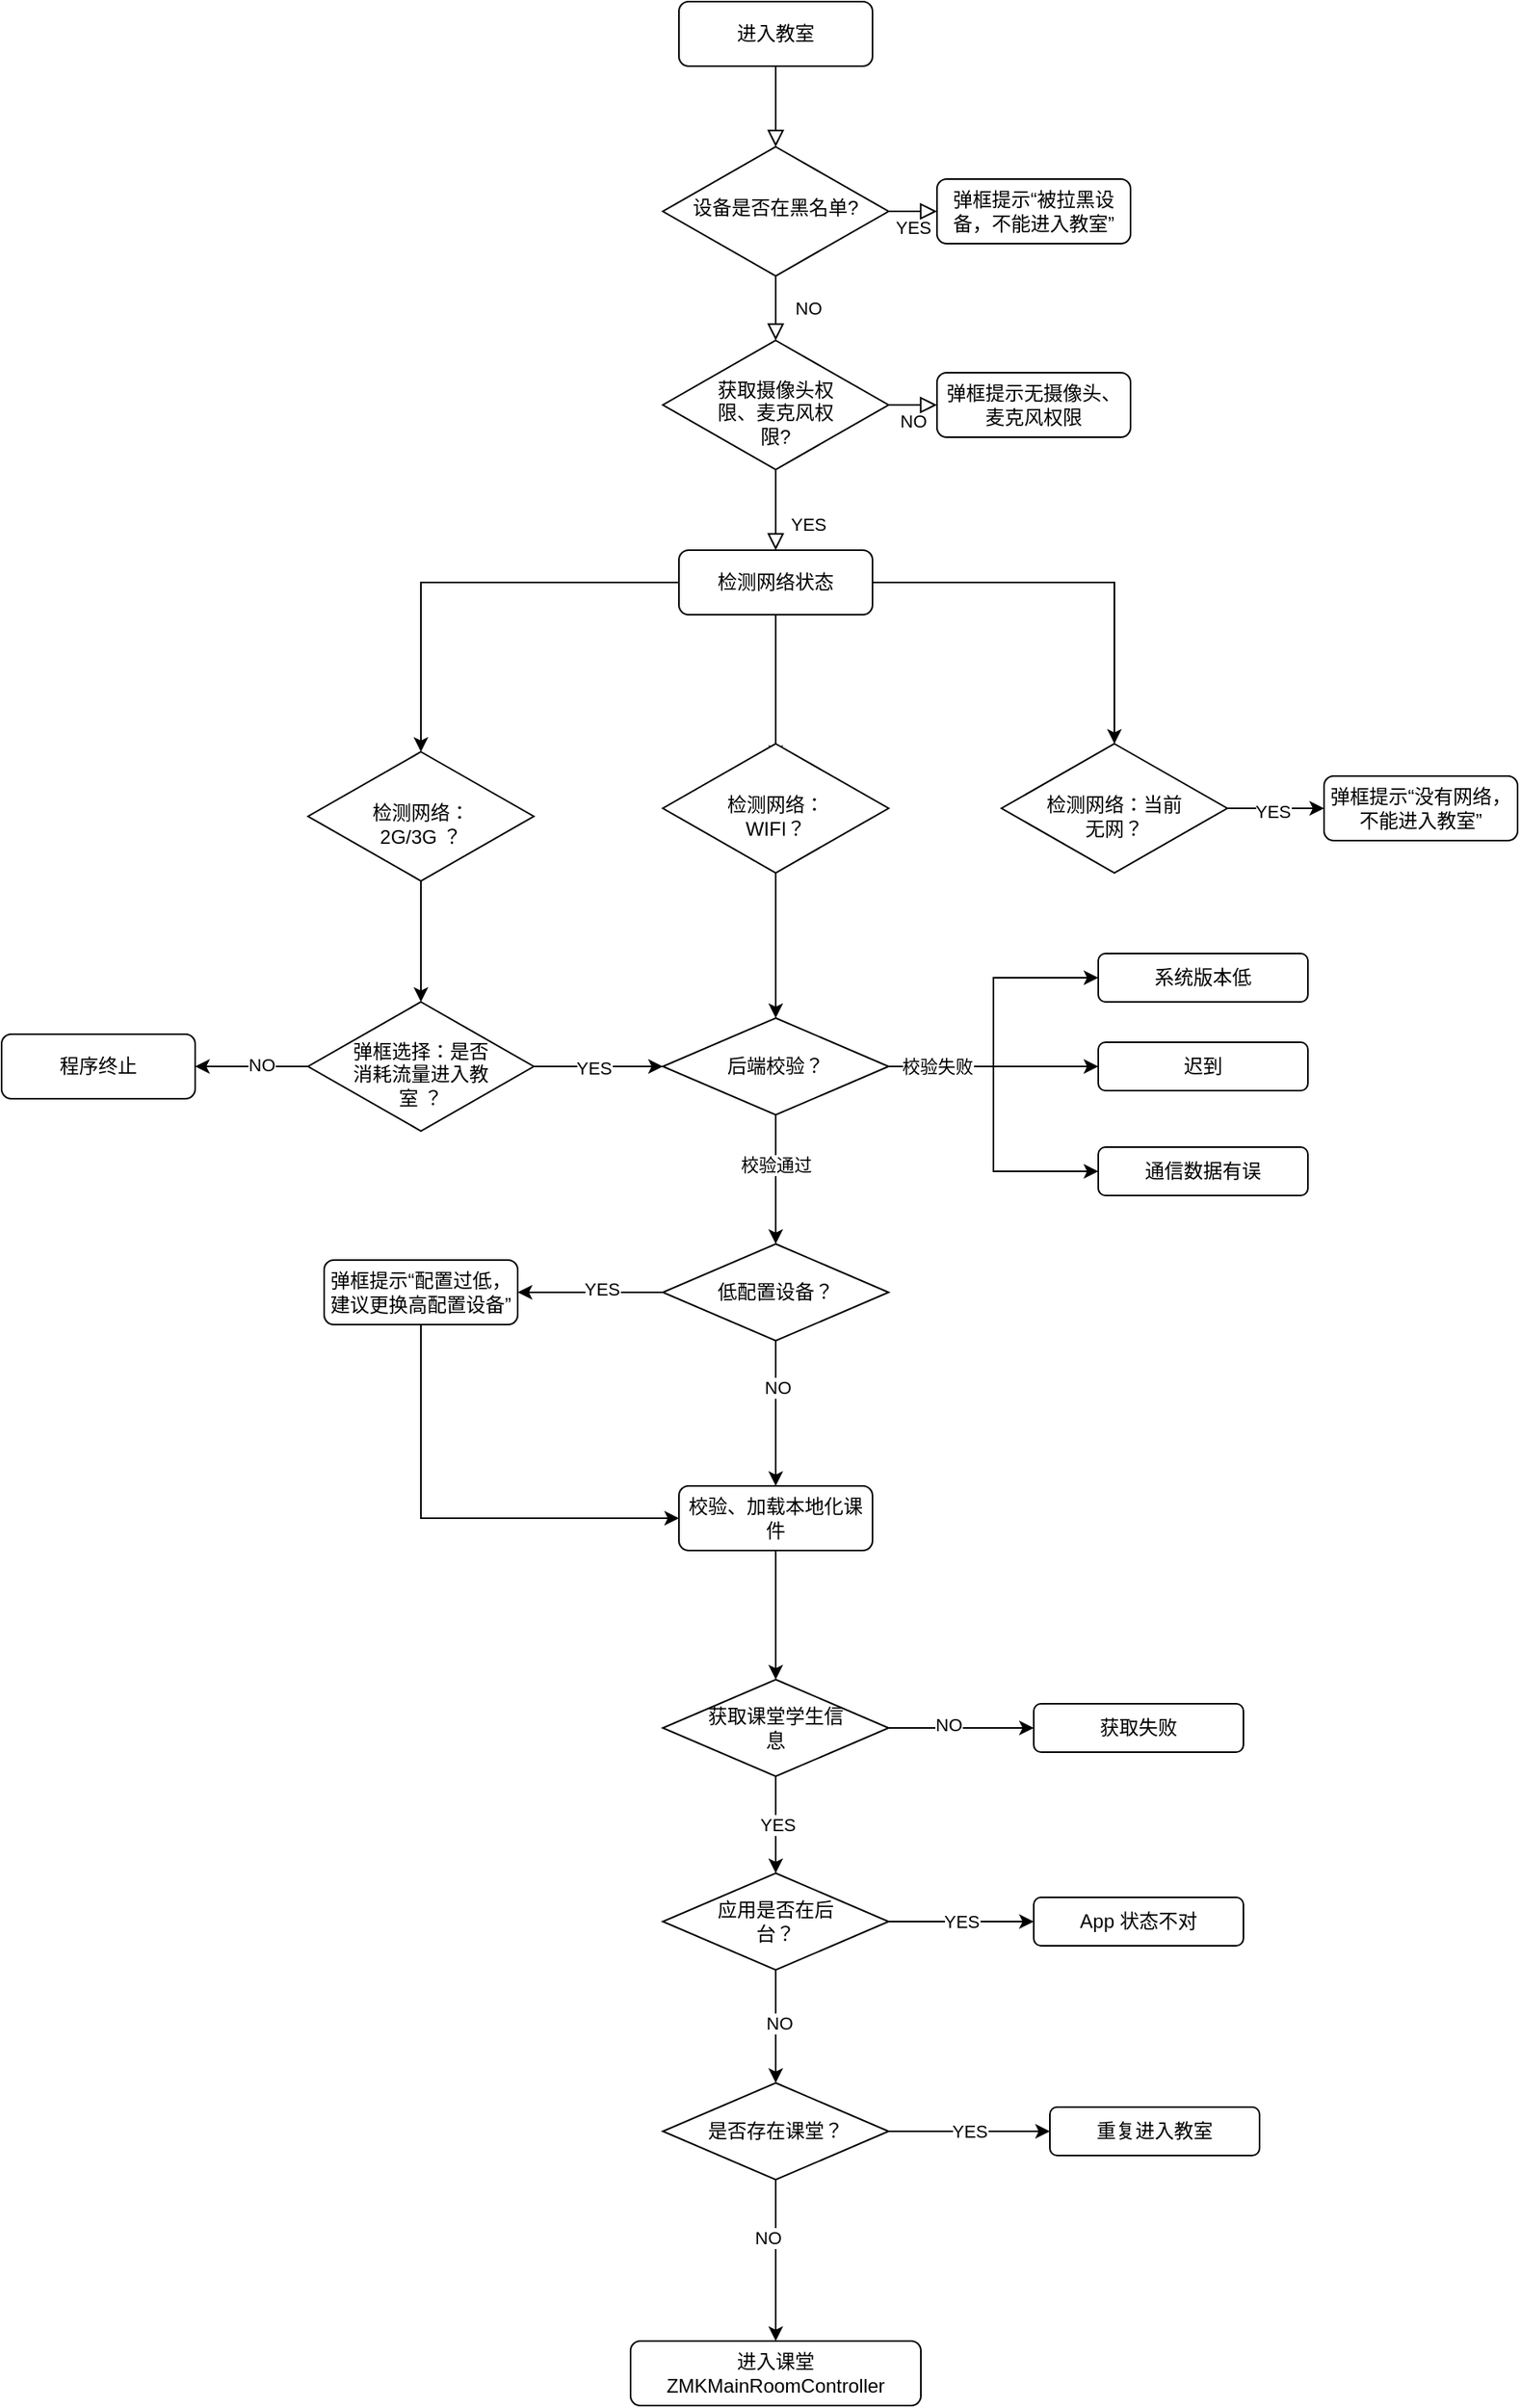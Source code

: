 <mxfile version="14.2.7" type="github">
  <diagram id="C5RBs43oDa-KdzZeNtuy" name="Page-1">
    <mxGraphModel dx="4611" dy="2036" grid="1" gridSize="10" guides="1" tooltips="1" connect="1" arrows="1" fold="1" page="1" pageScale="1" pageWidth="827" pageHeight="1169" math="0" shadow="0">
      <root>
        <mxCell id="WIyWlLk6GJQsqaUBKTNV-0" />
        <mxCell id="WIyWlLk6GJQsqaUBKTNV-1" parent="WIyWlLk6GJQsqaUBKTNV-0" />
        <mxCell id="WIyWlLk6GJQsqaUBKTNV-2" value="" style="rounded=0;html=1;jettySize=auto;orthogonalLoop=1;fontSize=11;endArrow=block;endFill=0;endSize=8;strokeWidth=1;shadow=0;labelBackgroundColor=none;edgeStyle=orthogonalEdgeStyle;" parent="WIyWlLk6GJQsqaUBKTNV-1" source="WIyWlLk6GJQsqaUBKTNV-3" target="WIyWlLk6GJQsqaUBKTNV-6" edge="1">
          <mxGeometry relative="1" as="geometry" />
        </mxCell>
        <mxCell id="WIyWlLk6GJQsqaUBKTNV-3" value="进入教室" style="rounded=1;whiteSpace=wrap;html=1;fontSize=12;glass=0;strokeWidth=1;shadow=0;" parent="WIyWlLk6GJQsqaUBKTNV-1" vertex="1">
          <mxGeometry x="160" y="80" width="120" height="40" as="geometry" />
        </mxCell>
        <mxCell id="WIyWlLk6GJQsqaUBKTNV-4" value="NO" style="rounded=0;html=1;jettySize=auto;orthogonalLoop=1;fontSize=11;endArrow=block;endFill=0;endSize=8;strokeWidth=1;shadow=0;labelBackgroundColor=none;edgeStyle=orthogonalEdgeStyle;" parent="WIyWlLk6GJQsqaUBKTNV-1" source="WIyWlLk6GJQsqaUBKTNV-6" target="WIyWlLk6GJQsqaUBKTNV-10" edge="1">
          <mxGeometry y="20" relative="1" as="geometry">
            <mxPoint as="offset" />
          </mxGeometry>
        </mxCell>
        <mxCell id="WIyWlLk6GJQsqaUBKTNV-5" value="YES" style="edgeStyle=orthogonalEdgeStyle;rounded=0;html=1;jettySize=auto;orthogonalLoop=1;fontSize=11;endArrow=block;endFill=0;endSize=8;strokeWidth=1;shadow=0;labelBackgroundColor=none;" parent="WIyWlLk6GJQsqaUBKTNV-1" source="WIyWlLk6GJQsqaUBKTNV-6" target="WIyWlLk6GJQsqaUBKTNV-7" edge="1">
          <mxGeometry y="10" relative="1" as="geometry">
            <mxPoint as="offset" />
          </mxGeometry>
        </mxCell>
        <mxCell id="WIyWlLk6GJQsqaUBKTNV-6" value="设备是否在黑名单?" style="rhombus;whiteSpace=wrap;html=1;shadow=0;fontFamily=Helvetica;fontSize=12;align=center;strokeWidth=1;spacing=6;spacingTop=-4;" parent="WIyWlLk6GJQsqaUBKTNV-1" vertex="1">
          <mxGeometry x="150" y="170" width="140" height="80" as="geometry" />
        </mxCell>
        <mxCell id="WIyWlLk6GJQsqaUBKTNV-7" value="弹框提示“被拉黑设备，不能进入教室”" style="rounded=1;whiteSpace=wrap;html=1;fontSize=12;glass=0;strokeWidth=1;shadow=0;" parent="WIyWlLk6GJQsqaUBKTNV-1" vertex="1">
          <mxGeometry x="320" y="190" width="120" height="40" as="geometry" />
        </mxCell>
        <mxCell id="WIyWlLk6GJQsqaUBKTNV-8" value="YES" style="rounded=0;html=1;jettySize=auto;orthogonalLoop=1;fontSize=11;endArrow=block;endFill=0;endSize=8;strokeWidth=1;shadow=0;labelBackgroundColor=none;edgeStyle=orthogonalEdgeStyle;entryX=0.5;entryY=0;entryDx=0;entryDy=0;" parent="WIyWlLk6GJQsqaUBKTNV-1" source="WIyWlLk6GJQsqaUBKTNV-10" target="pgfFneC329QzfK9LFgI8-18" edge="1">
          <mxGeometry x="0.333" y="20" relative="1" as="geometry">
            <mxPoint as="offset" />
            <mxPoint x="220" y="430" as="targetPoint" />
          </mxGeometry>
        </mxCell>
        <mxCell id="WIyWlLk6GJQsqaUBKTNV-9" value="NO" style="edgeStyle=orthogonalEdgeStyle;rounded=0;html=1;jettySize=auto;orthogonalLoop=1;fontSize=11;endArrow=block;endFill=0;endSize=8;strokeWidth=1;shadow=0;labelBackgroundColor=none;" parent="WIyWlLk6GJQsqaUBKTNV-1" source="WIyWlLk6GJQsqaUBKTNV-10" target="WIyWlLk6GJQsqaUBKTNV-12" edge="1">
          <mxGeometry y="10" relative="1" as="geometry">
            <mxPoint as="offset" />
          </mxGeometry>
        </mxCell>
        <mxCell id="WIyWlLk6GJQsqaUBKTNV-10" value="获取摄像头权限、麦克风权限?" style="rhombus;whiteSpace=wrap;html=1;shadow=0;fontFamily=Helvetica;fontSize=12;align=center;strokeWidth=1;spacing=6;spacingTop=10;spacingLeft=20;spacingRight=20;" parent="WIyWlLk6GJQsqaUBKTNV-1" vertex="1">
          <mxGeometry x="150" y="290" width="140" height="80" as="geometry" />
        </mxCell>
        <mxCell id="WIyWlLk6GJQsqaUBKTNV-11" value="进入课堂&lt;br&gt;ZMKMainRoomController" style="rounded=1;whiteSpace=wrap;html=1;fontSize=12;glass=0;strokeWidth=1;shadow=0;" parent="WIyWlLk6GJQsqaUBKTNV-1" vertex="1">
          <mxGeometry x="130" y="1530" width="180" height="40" as="geometry" />
        </mxCell>
        <mxCell id="WIyWlLk6GJQsqaUBKTNV-12" value="弹框提示无摄像头、麦克风权限" style="rounded=1;whiteSpace=wrap;html=1;fontSize=12;glass=0;strokeWidth=1;shadow=0;" parent="WIyWlLk6GJQsqaUBKTNV-1" vertex="1">
          <mxGeometry x="320" y="310" width="120" height="40" as="geometry" />
        </mxCell>
        <mxCell id="pgfFneC329QzfK9LFgI8-3" style="edgeStyle=orthogonalEdgeStyle;rounded=0;orthogonalLoop=1;jettySize=auto;html=1;entryX=0;entryY=0.5;entryDx=0;entryDy=0;" edge="1" parent="WIyWlLk6GJQsqaUBKTNV-1" source="pgfFneC329QzfK9LFgI8-0" target="pgfFneC329QzfK9LFgI8-2">
          <mxGeometry relative="1" as="geometry" />
        </mxCell>
        <mxCell id="pgfFneC329QzfK9LFgI8-9" value="YES" style="edgeLabel;html=1;align=center;verticalAlign=middle;resizable=0;points=[];" vertex="1" connectable="0" parent="pgfFneC329QzfK9LFgI8-3">
          <mxGeometry x="-0.067" y="-2" relative="1" as="geometry">
            <mxPoint as="offset" />
          </mxGeometry>
        </mxCell>
        <mxCell id="pgfFneC329QzfK9LFgI8-6" style="edgeStyle=orthogonalEdgeStyle;rounded=0;orthogonalLoop=1;jettySize=auto;html=1;exitX=0.5;exitY=1;exitDx=0;exitDy=0;entryX=0.5;entryY=0.125;entryDx=0;entryDy=0;entryPerimeter=0;" edge="1" parent="WIyWlLk6GJQsqaUBKTNV-1" source="pgfFneC329QzfK9LFgI8-18" target="pgfFneC329QzfK9LFgI8-5">
          <mxGeometry relative="1" as="geometry">
            <mxPoint x="220" y="490" as="sourcePoint" />
          </mxGeometry>
        </mxCell>
        <mxCell id="pgfFneC329QzfK9LFgI8-0" value="检测网络：当前无网？" style="rhombus;whiteSpace=wrap;html=1;shadow=0;fontFamily=Helvetica;fontSize=12;align=center;strokeWidth=1;spacing=6;spacingTop=10;spacingLeft=20;spacingRight=20;" vertex="1" parent="WIyWlLk6GJQsqaUBKTNV-1">
          <mxGeometry x="360" y="540" width="140" height="80" as="geometry" />
        </mxCell>
        <mxCell id="pgfFneC329QzfK9LFgI8-2" value="弹框提示“没有网络，不能进入教室”" style="rounded=1;whiteSpace=wrap;html=1;fontSize=12;glass=0;strokeWidth=1;shadow=0;" vertex="1" parent="WIyWlLk6GJQsqaUBKTNV-1">
          <mxGeometry x="560" y="560" width="120" height="40" as="geometry" />
        </mxCell>
        <mxCell id="pgfFneC329QzfK9LFgI8-21" value="" style="edgeStyle=orthogonalEdgeStyle;rounded=0;orthogonalLoop=1;jettySize=auto;html=1;entryX=0.5;entryY=0;entryDx=0;entryDy=0;" edge="1" parent="WIyWlLk6GJQsqaUBKTNV-1" source="pgfFneC329QzfK9LFgI8-5" target="pgfFneC329QzfK9LFgI8-24">
          <mxGeometry relative="1" as="geometry">
            <mxPoint x="220" y="720" as="targetPoint" />
          </mxGeometry>
        </mxCell>
        <mxCell id="pgfFneC329QzfK9LFgI8-5" value="检测网络：WIFI？" style="rhombus;whiteSpace=wrap;html=1;shadow=0;fontFamily=Helvetica;fontSize=12;align=center;strokeWidth=1;spacing=6;spacingTop=10;spacingLeft=20;spacingRight=20;" vertex="1" parent="WIyWlLk6GJQsqaUBKTNV-1">
          <mxGeometry x="150" y="540" width="140" height="80" as="geometry" />
        </mxCell>
        <mxCell id="pgfFneC329QzfK9LFgI8-11" style="edgeStyle=orthogonalEdgeStyle;rounded=0;orthogonalLoop=1;jettySize=auto;html=1;entryX=0.5;entryY=0;entryDx=0;entryDy=0;exitX=0;exitY=0.5;exitDx=0;exitDy=0;" edge="1" parent="WIyWlLk6GJQsqaUBKTNV-1" source="pgfFneC329QzfK9LFgI8-18" target="pgfFneC329QzfK9LFgI8-10">
          <mxGeometry relative="1" as="geometry">
            <mxPoint x="170" y="460" as="sourcePoint" />
          </mxGeometry>
        </mxCell>
        <mxCell id="pgfFneC329QzfK9LFgI8-14" style="edgeStyle=orthogonalEdgeStyle;rounded=0;orthogonalLoop=1;jettySize=auto;html=1;entryX=0.5;entryY=0;entryDx=0;entryDy=0;" edge="1" parent="WIyWlLk6GJQsqaUBKTNV-1" source="pgfFneC329QzfK9LFgI8-10" target="pgfFneC329QzfK9LFgI8-13">
          <mxGeometry relative="1" as="geometry" />
        </mxCell>
        <mxCell id="pgfFneC329QzfK9LFgI8-10" value="检测网络：2G/3G ？" style="rhombus;whiteSpace=wrap;html=1;shadow=0;fontFamily=Helvetica;fontSize=12;align=center;strokeWidth=1;spacing=6;spacingTop=10;spacingLeft=20;spacingRight=20;" vertex="1" parent="WIyWlLk6GJQsqaUBKTNV-1">
          <mxGeometry x="-70" y="545" width="140" height="80" as="geometry" />
        </mxCell>
        <mxCell id="pgfFneC329QzfK9LFgI8-16" style="edgeStyle=orthogonalEdgeStyle;rounded=0;orthogonalLoop=1;jettySize=auto;html=1;" edge="1" parent="WIyWlLk6GJQsqaUBKTNV-1" source="pgfFneC329QzfK9LFgI8-13" target="pgfFneC329QzfK9LFgI8-15">
          <mxGeometry relative="1" as="geometry" />
        </mxCell>
        <mxCell id="pgfFneC329QzfK9LFgI8-17" value="NO" style="edgeLabel;html=1;align=center;verticalAlign=middle;resizable=0;points=[];" vertex="1" connectable="0" parent="pgfFneC329QzfK9LFgI8-16">
          <mxGeometry x="-0.171" y="-1" relative="1" as="geometry">
            <mxPoint as="offset" />
          </mxGeometry>
        </mxCell>
        <mxCell id="pgfFneC329QzfK9LFgI8-22" style="edgeStyle=orthogonalEdgeStyle;rounded=0;orthogonalLoop=1;jettySize=auto;html=1;entryX=0;entryY=0.5;entryDx=0;entryDy=0;" edge="1" parent="WIyWlLk6GJQsqaUBKTNV-1" source="pgfFneC329QzfK9LFgI8-13" target="pgfFneC329QzfK9LFgI8-24">
          <mxGeometry relative="1" as="geometry">
            <mxPoint x="160" y="740" as="targetPoint" />
          </mxGeometry>
        </mxCell>
        <mxCell id="pgfFneC329QzfK9LFgI8-23" value="YES" style="edgeLabel;html=1;align=center;verticalAlign=middle;resizable=0;points=[];" vertex="1" connectable="0" parent="pgfFneC329QzfK9LFgI8-22">
          <mxGeometry x="-0.089" y="-1" relative="1" as="geometry">
            <mxPoint as="offset" />
          </mxGeometry>
        </mxCell>
        <mxCell id="pgfFneC329QzfK9LFgI8-13" value="弹框选择：是否消耗流量进入教室 ？" style="rhombus;whiteSpace=wrap;html=1;shadow=0;fontFamily=Helvetica;fontSize=12;align=center;strokeWidth=1;spacing=6;spacingTop=10;spacingLeft=20;spacingRight=20;" vertex="1" parent="WIyWlLk6GJQsqaUBKTNV-1">
          <mxGeometry x="-70" y="700" width="140" height="80" as="geometry" />
        </mxCell>
        <mxCell id="pgfFneC329QzfK9LFgI8-15" value="程序终止" style="rounded=1;whiteSpace=wrap;html=1;fontSize=12;glass=0;strokeWidth=1;shadow=0;" vertex="1" parent="WIyWlLk6GJQsqaUBKTNV-1">
          <mxGeometry x="-260" y="720" width="120" height="40" as="geometry" />
        </mxCell>
        <mxCell id="pgfFneC329QzfK9LFgI8-19" style="edgeStyle=orthogonalEdgeStyle;rounded=0;orthogonalLoop=1;jettySize=auto;html=1;entryX=0.5;entryY=0;entryDx=0;entryDy=0;" edge="1" parent="WIyWlLk6GJQsqaUBKTNV-1" source="pgfFneC329QzfK9LFgI8-18" target="pgfFneC329QzfK9LFgI8-0">
          <mxGeometry relative="1" as="geometry" />
        </mxCell>
        <mxCell id="pgfFneC329QzfK9LFgI8-18" value="检测网络状态" style="rounded=1;whiteSpace=wrap;html=1;fontSize=12;glass=0;strokeWidth=1;shadow=0;" vertex="1" parent="WIyWlLk6GJQsqaUBKTNV-1">
          <mxGeometry x="160" y="420" width="120" height="40" as="geometry" />
        </mxCell>
        <mxCell id="pgfFneC329QzfK9LFgI8-28" style="edgeStyle=orthogonalEdgeStyle;rounded=0;orthogonalLoop=1;jettySize=auto;html=1;entryX=0;entryY=0.5;entryDx=0;entryDy=0;" edge="1" parent="WIyWlLk6GJQsqaUBKTNV-1" source="pgfFneC329QzfK9LFgI8-24" target="pgfFneC329QzfK9LFgI8-25">
          <mxGeometry relative="1" as="geometry" />
        </mxCell>
        <mxCell id="pgfFneC329QzfK9LFgI8-29" style="edgeStyle=orthogonalEdgeStyle;rounded=0;orthogonalLoop=1;jettySize=auto;html=1;entryX=0;entryY=0.5;entryDx=0;entryDy=0;" edge="1" parent="WIyWlLk6GJQsqaUBKTNV-1" source="pgfFneC329QzfK9LFgI8-24" target="pgfFneC329QzfK9LFgI8-26">
          <mxGeometry relative="1" as="geometry" />
        </mxCell>
        <mxCell id="pgfFneC329QzfK9LFgI8-30" style="edgeStyle=orthogonalEdgeStyle;rounded=0;orthogonalLoop=1;jettySize=auto;html=1;entryX=0;entryY=0.5;entryDx=0;entryDy=0;" edge="1" parent="WIyWlLk6GJQsqaUBKTNV-1" source="pgfFneC329QzfK9LFgI8-24" target="pgfFneC329QzfK9LFgI8-27">
          <mxGeometry relative="1" as="geometry" />
        </mxCell>
        <mxCell id="pgfFneC329QzfK9LFgI8-31" value="校验失败" style="edgeLabel;html=1;align=center;verticalAlign=middle;resizable=0;points=[];" vertex="1" connectable="0" parent="pgfFneC329QzfK9LFgI8-30">
          <mxGeometry x="-0.846" relative="1" as="geometry">
            <mxPoint x="15" as="offset" />
          </mxGeometry>
        </mxCell>
        <mxCell id="pgfFneC329QzfK9LFgI8-33" style="edgeStyle=orthogonalEdgeStyle;rounded=0;orthogonalLoop=1;jettySize=auto;html=1;entryX=0.5;entryY=0;entryDx=0;entryDy=0;" edge="1" parent="WIyWlLk6GJQsqaUBKTNV-1" source="pgfFneC329QzfK9LFgI8-24" target="pgfFneC329QzfK9LFgI8-32">
          <mxGeometry relative="1" as="geometry" />
        </mxCell>
        <mxCell id="pgfFneC329QzfK9LFgI8-34" value="校验通过" style="edgeLabel;html=1;align=center;verticalAlign=middle;resizable=0;points=[];" vertex="1" connectable="0" parent="pgfFneC329QzfK9LFgI8-33">
          <mxGeometry x="-0.225" relative="1" as="geometry">
            <mxPoint as="offset" />
          </mxGeometry>
        </mxCell>
        <mxCell id="pgfFneC329QzfK9LFgI8-24" value="后端校验？" style="rhombus;whiteSpace=wrap;html=1;shadow=0;fontFamily=Helvetica;fontSize=12;align=center;strokeWidth=1;spacing=6;spacingTop=0;spacingLeft=20;spacingRight=20;" vertex="1" parent="WIyWlLk6GJQsqaUBKTNV-1">
          <mxGeometry x="150" y="710" width="140" height="60" as="geometry" />
        </mxCell>
        <mxCell id="pgfFneC329QzfK9LFgI8-25" value="系统版本低" style="rounded=1;whiteSpace=wrap;html=1;fontSize=12;glass=0;strokeWidth=1;shadow=0;" vertex="1" parent="WIyWlLk6GJQsqaUBKTNV-1">
          <mxGeometry x="420" y="670" width="130" height="30" as="geometry" />
        </mxCell>
        <mxCell id="pgfFneC329QzfK9LFgI8-26" value="迟到" style="rounded=1;whiteSpace=wrap;html=1;fontSize=12;glass=0;strokeWidth=1;shadow=0;" vertex="1" parent="WIyWlLk6GJQsqaUBKTNV-1">
          <mxGeometry x="420" y="725" width="130" height="30" as="geometry" />
        </mxCell>
        <mxCell id="pgfFneC329QzfK9LFgI8-27" value="通信数据有误" style="rounded=1;whiteSpace=wrap;html=1;fontSize=12;glass=0;strokeWidth=1;shadow=0;" vertex="1" parent="WIyWlLk6GJQsqaUBKTNV-1">
          <mxGeometry x="420" y="790" width="130" height="30" as="geometry" />
        </mxCell>
        <mxCell id="pgfFneC329QzfK9LFgI8-36" style="edgeStyle=orthogonalEdgeStyle;rounded=0;orthogonalLoop=1;jettySize=auto;html=1;" edge="1" parent="WIyWlLk6GJQsqaUBKTNV-1" source="pgfFneC329QzfK9LFgI8-32" target="pgfFneC329QzfK9LFgI8-35">
          <mxGeometry relative="1" as="geometry" />
        </mxCell>
        <mxCell id="pgfFneC329QzfK9LFgI8-37" value="YES" style="edgeLabel;html=1;align=center;verticalAlign=middle;resizable=0;points=[];" vertex="1" connectable="0" parent="pgfFneC329QzfK9LFgI8-36">
          <mxGeometry x="-0.156" y="-2" relative="1" as="geometry">
            <mxPoint as="offset" />
          </mxGeometry>
        </mxCell>
        <mxCell id="pgfFneC329QzfK9LFgI8-39" style="edgeStyle=orthogonalEdgeStyle;rounded=0;orthogonalLoop=1;jettySize=auto;html=1;" edge="1" parent="WIyWlLk6GJQsqaUBKTNV-1" source="pgfFneC329QzfK9LFgI8-32" target="pgfFneC329QzfK9LFgI8-38">
          <mxGeometry relative="1" as="geometry" />
        </mxCell>
        <mxCell id="pgfFneC329QzfK9LFgI8-40" value="NO" style="edgeLabel;html=1;align=center;verticalAlign=middle;resizable=0;points=[];" vertex="1" connectable="0" parent="pgfFneC329QzfK9LFgI8-39">
          <mxGeometry x="-0.356" y="1" relative="1" as="geometry">
            <mxPoint as="offset" />
          </mxGeometry>
        </mxCell>
        <mxCell id="pgfFneC329QzfK9LFgI8-32" value="低配置设备？" style="rhombus;whiteSpace=wrap;html=1;shadow=0;fontFamily=Helvetica;fontSize=12;align=center;strokeWidth=1;spacing=6;spacingTop=0;spacingLeft=20;spacingRight=20;" vertex="1" parent="WIyWlLk6GJQsqaUBKTNV-1">
          <mxGeometry x="150" y="850" width="140" height="60" as="geometry" />
        </mxCell>
        <mxCell id="pgfFneC329QzfK9LFgI8-41" style="edgeStyle=orthogonalEdgeStyle;rounded=0;orthogonalLoop=1;jettySize=auto;html=1;entryX=0;entryY=0.5;entryDx=0;entryDy=0;" edge="1" parent="WIyWlLk6GJQsqaUBKTNV-1" source="pgfFneC329QzfK9LFgI8-35" target="pgfFneC329QzfK9LFgI8-38">
          <mxGeometry relative="1" as="geometry">
            <Array as="points">
              <mxPoint y="1020" />
            </Array>
          </mxGeometry>
        </mxCell>
        <mxCell id="pgfFneC329QzfK9LFgI8-35" value="弹框提示“配置过低，建议更换高配置设备”" style="rounded=1;whiteSpace=wrap;html=1;fontSize=12;glass=0;strokeWidth=1;shadow=0;" vertex="1" parent="WIyWlLk6GJQsqaUBKTNV-1">
          <mxGeometry x="-60" y="860" width="120" height="40" as="geometry" />
        </mxCell>
        <mxCell id="pgfFneC329QzfK9LFgI8-44" style="edgeStyle=orthogonalEdgeStyle;rounded=0;orthogonalLoop=1;jettySize=auto;html=1;entryX=0.5;entryY=0;entryDx=0;entryDy=0;" edge="1" parent="WIyWlLk6GJQsqaUBKTNV-1" source="pgfFneC329QzfK9LFgI8-38" target="pgfFneC329QzfK9LFgI8-43">
          <mxGeometry relative="1" as="geometry" />
        </mxCell>
        <mxCell id="pgfFneC329QzfK9LFgI8-38" value="校验、加载本地化课件" style="rounded=1;whiteSpace=wrap;html=1;fontSize=12;glass=0;strokeWidth=1;shadow=0;" vertex="1" parent="WIyWlLk6GJQsqaUBKTNV-1">
          <mxGeometry x="160" y="1000" width="120" height="40" as="geometry" />
        </mxCell>
        <mxCell id="pgfFneC329QzfK9LFgI8-46" style="edgeStyle=orthogonalEdgeStyle;rounded=0;orthogonalLoop=1;jettySize=auto;html=1;entryX=0;entryY=0.5;entryDx=0;entryDy=0;" edge="1" parent="WIyWlLk6GJQsqaUBKTNV-1" source="pgfFneC329QzfK9LFgI8-43" target="pgfFneC329QzfK9LFgI8-45">
          <mxGeometry relative="1" as="geometry" />
        </mxCell>
        <mxCell id="pgfFneC329QzfK9LFgI8-47" value="NO" style="edgeLabel;html=1;align=center;verticalAlign=middle;resizable=0;points=[];" vertex="1" connectable="0" parent="pgfFneC329QzfK9LFgI8-46">
          <mxGeometry x="-0.169" y="2" relative="1" as="geometry">
            <mxPoint x="-1" as="offset" />
          </mxGeometry>
        </mxCell>
        <mxCell id="pgfFneC329QzfK9LFgI8-49" style="edgeStyle=orthogonalEdgeStyle;rounded=0;orthogonalLoop=1;jettySize=auto;html=1;entryX=0.5;entryY=0;entryDx=0;entryDy=0;" edge="1" parent="WIyWlLk6GJQsqaUBKTNV-1" source="pgfFneC329QzfK9LFgI8-43" target="pgfFneC329QzfK9LFgI8-48">
          <mxGeometry relative="1" as="geometry" />
        </mxCell>
        <mxCell id="pgfFneC329QzfK9LFgI8-54" value="YES" style="edgeLabel;html=1;align=center;verticalAlign=middle;resizable=0;points=[];" vertex="1" connectable="0" parent="pgfFneC329QzfK9LFgI8-49">
          <mxGeometry x="-0.025" y="1" relative="1" as="geometry">
            <mxPoint as="offset" />
          </mxGeometry>
        </mxCell>
        <mxCell id="pgfFneC329QzfK9LFgI8-43" value="获取课堂学生信息" style="rhombus;whiteSpace=wrap;html=1;shadow=0;fontFamily=Helvetica;fontSize=12;align=center;strokeWidth=1;spacing=6;spacingTop=0;spacingLeft=20;spacingRight=20;" vertex="1" parent="WIyWlLk6GJQsqaUBKTNV-1">
          <mxGeometry x="150" y="1120" width="140" height="60" as="geometry" />
        </mxCell>
        <mxCell id="pgfFneC329QzfK9LFgI8-45" value="获取失败" style="rounded=1;whiteSpace=wrap;html=1;fontSize=12;glass=0;strokeWidth=1;shadow=0;" vertex="1" parent="WIyWlLk6GJQsqaUBKTNV-1">
          <mxGeometry x="380" y="1135" width="130" height="30" as="geometry" />
        </mxCell>
        <mxCell id="pgfFneC329QzfK9LFgI8-51" value="YES" style="edgeStyle=orthogonalEdgeStyle;rounded=0;orthogonalLoop=1;jettySize=auto;html=1;" edge="1" parent="WIyWlLk6GJQsqaUBKTNV-1" source="pgfFneC329QzfK9LFgI8-48" target="pgfFneC329QzfK9LFgI8-50">
          <mxGeometry relative="1" as="geometry" />
        </mxCell>
        <mxCell id="pgfFneC329QzfK9LFgI8-53" style="edgeStyle=orthogonalEdgeStyle;rounded=0;orthogonalLoop=1;jettySize=auto;html=1;entryX=0.5;entryY=0;entryDx=0;entryDy=0;" edge="1" parent="WIyWlLk6GJQsqaUBKTNV-1" source="pgfFneC329QzfK9LFgI8-48" target="pgfFneC329QzfK9LFgI8-52">
          <mxGeometry relative="1" as="geometry" />
        </mxCell>
        <mxCell id="pgfFneC329QzfK9LFgI8-55" value="NO" style="edgeLabel;html=1;align=center;verticalAlign=middle;resizable=0;points=[];" vertex="1" connectable="0" parent="pgfFneC329QzfK9LFgI8-53">
          <mxGeometry x="-0.064" y="2" relative="1" as="geometry">
            <mxPoint as="offset" />
          </mxGeometry>
        </mxCell>
        <mxCell id="pgfFneC329QzfK9LFgI8-48" value="应用是否在后台？" style="rhombus;whiteSpace=wrap;html=1;shadow=0;fontFamily=Helvetica;fontSize=12;align=center;strokeWidth=1;spacing=6;spacingTop=0;spacingLeft=20;spacingRight=20;" vertex="1" parent="WIyWlLk6GJQsqaUBKTNV-1">
          <mxGeometry x="150" y="1240" width="140" height="60" as="geometry" />
        </mxCell>
        <mxCell id="pgfFneC329QzfK9LFgI8-50" value="App 状态不对" style="rounded=1;whiteSpace=wrap;html=1;fontSize=12;glass=0;strokeWidth=1;shadow=0;" vertex="1" parent="WIyWlLk6GJQsqaUBKTNV-1">
          <mxGeometry x="380" y="1255" width="130" height="30" as="geometry" />
        </mxCell>
        <mxCell id="pgfFneC329QzfK9LFgI8-57" value="YES" style="edgeStyle=orthogonalEdgeStyle;rounded=0;orthogonalLoop=1;jettySize=auto;html=1;exitX=1;exitY=0.5;exitDx=0;exitDy=0;" edge="1" parent="WIyWlLk6GJQsqaUBKTNV-1" source="pgfFneC329QzfK9LFgI8-52" target="pgfFneC329QzfK9LFgI8-56">
          <mxGeometry relative="1" as="geometry" />
        </mxCell>
        <mxCell id="pgfFneC329QzfK9LFgI8-58" style="edgeStyle=orthogonalEdgeStyle;rounded=0;orthogonalLoop=1;jettySize=auto;html=1;entryX=0.5;entryY=0;entryDx=0;entryDy=0;" edge="1" parent="WIyWlLk6GJQsqaUBKTNV-1" source="pgfFneC329QzfK9LFgI8-52" target="WIyWlLk6GJQsqaUBKTNV-11">
          <mxGeometry relative="1" as="geometry" />
        </mxCell>
        <mxCell id="pgfFneC329QzfK9LFgI8-59" value="NO" style="edgeLabel;html=1;align=center;verticalAlign=middle;resizable=0;points=[];" vertex="1" connectable="0" parent="pgfFneC329QzfK9LFgI8-58">
          <mxGeometry x="-0.287" y="-5" relative="1" as="geometry">
            <mxPoint as="offset" />
          </mxGeometry>
        </mxCell>
        <mxCell id="pgfFneC329QzfK9LFgI8-52" value="是否存在课堂？" style="rhombus;whiteSpace=wrap;html=1;shadow=0;fontFamily=Helvetica;fontSize=12;align=center;strokeWidth=1;spacing=6;spacingTop=0;spacingLeft=20;spacingRight=20;" vertex="1" parent="WIyWlLk6GJQsqaUBKTNV-1">
          <mxGeometry x="150" y="1370" width="140" height="60" as="geometry" />
        </mxCell>
        <mxCell id="pgfFneC329QzfK9LFgI8-56" value="重复进入教室" style="rounded=1;whiteSpace=wrap;html=1;fontSize=12;glass=0;strokeWidth=1;shadow=0;" vertex="1" parent="WIyWlLk6GJQsqaUBKTNV-1">
          <mxGeometry x="390" y="1385" width="130" height="30" as="geometry" />
        </mxCell>
      </root>
    </mxGraphModel>
  </diagram>
</mxfile>
